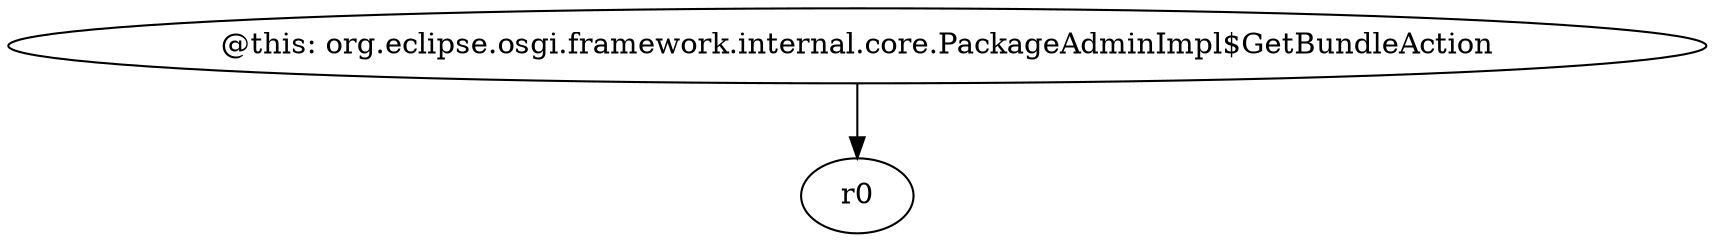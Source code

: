 digraph g {
0[label="@this: org.eclipse.osgi.framework.internal.core.PackageAdminImpl$GetBundleAction"]
1[label="r0"]
0->1[label=""]
}